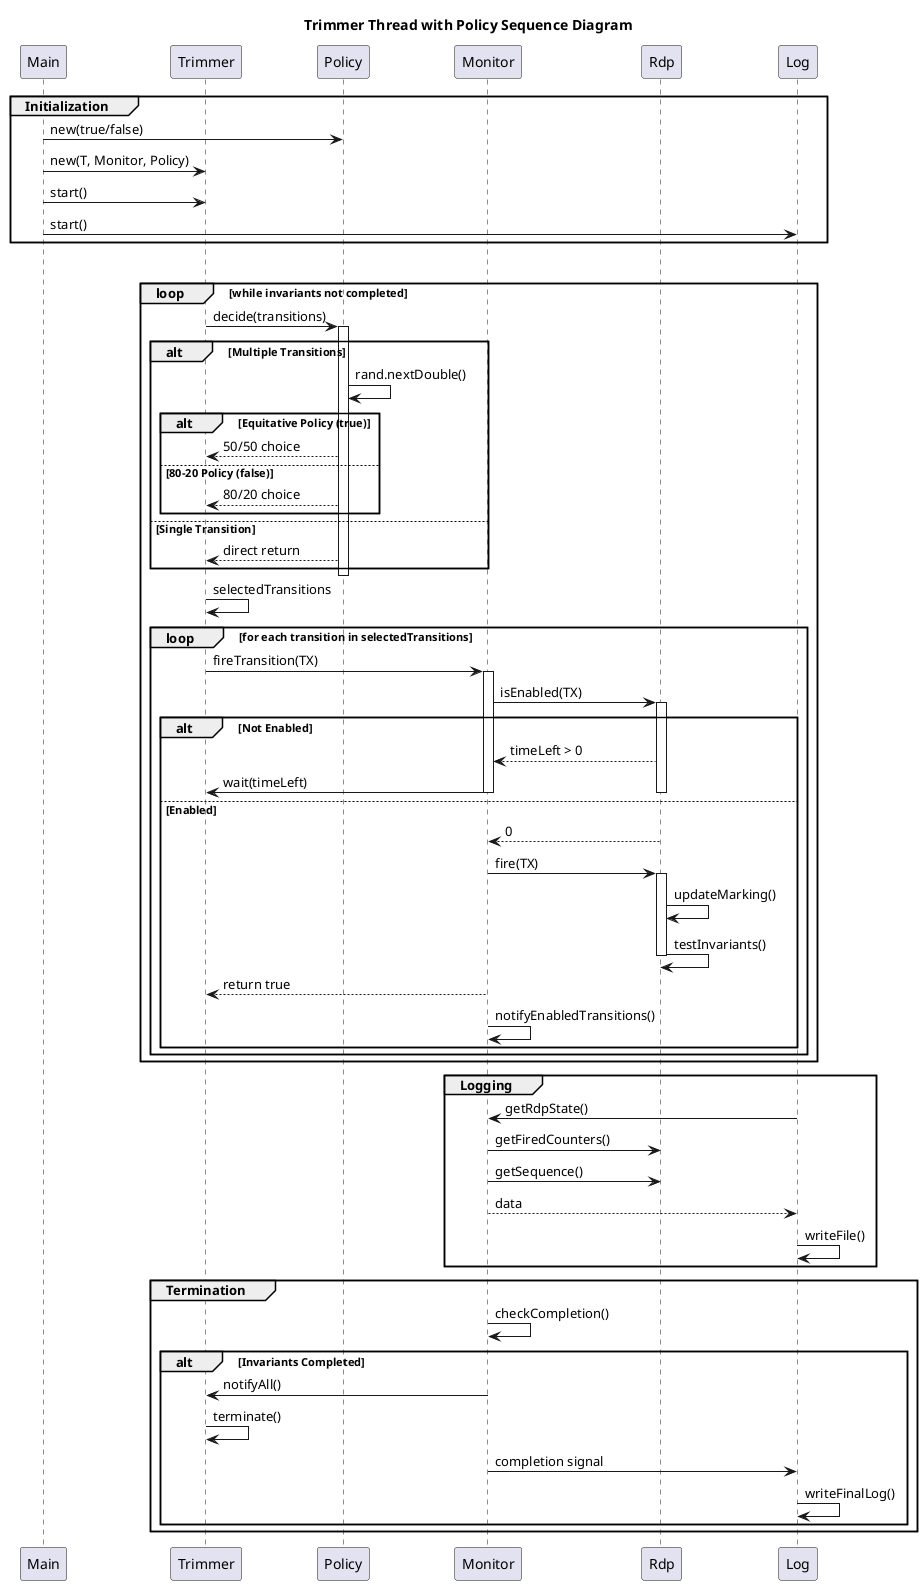 @startuml
title Trimmer Thread with Policy Sequence Diagram

participant Main
participant Trimmer
participant Policy
participant Monitor
participant Rdp
participant Log

group Initialization
Main -> Policy: new(true/false)
Main -> Trimmer: new(T, Monitor, Policy)
Main -> Trimmer: start()
Main -> Log: start()
end

group Policy Decision Loop
loop while invariants not completed
Trimmer -> Policy: decide(transitions)
activate Policy

alt Multiple Transitions
Policy -> Policy: rand.nextDouble()
alt Equitative Policy (true)
Policy --> Trimmer: 50/50 choice
else 80-20 Policy (false)
Policy --> Trimmer: 80/20 choice
end
else Single Transition
Policy --> Trimmer: direct return
end
deactivate Policy

Trimmer -> Trimmer: selectedTransitions
loop for each transition in selectedTransitions
Trimmer -> Monitor: fireTransition(TX)
activate Monitor

Monitor -> Rdp: isEnabled(TX)
activate Rdp
alt Not Enabled
Rdp --> Monitor: timeLeft > 0
Monitor -> Trimmer: wait(timeLeft)
deactivate Rdp
deactivate Monitor
else Enabled
Rdp --> Monitor: 0
Monitor -> Rdp: fire(TX)
activate Rdp
Rdp -> Rdp: updateMarking()
Rdp -> Rdp: testInvariants()
deactivate Rdp
Monitor --> Trimmer: return true
deactivate Monitor

Monitor -> Monitor: notifyEnabledTransitions()
end
end
end

group Logging
Log -> Monitor: getRdpState()
Monitor -> Rdp: getFiredCounters()
Monitor -> Rdp: getSequence()
Monitor --> Log: data
Log -> Log: writeFile()
end

group Termination
Monitor -> Monitor: checkCompletion()
alt Invariants Completed
Monitor -> Trimmer: notifyAll()
Trimmer -> Trimmer: terminate()
Monitor -> Log: completion signal
Log -> Log: writeFinalLog()
end
end
@enduml